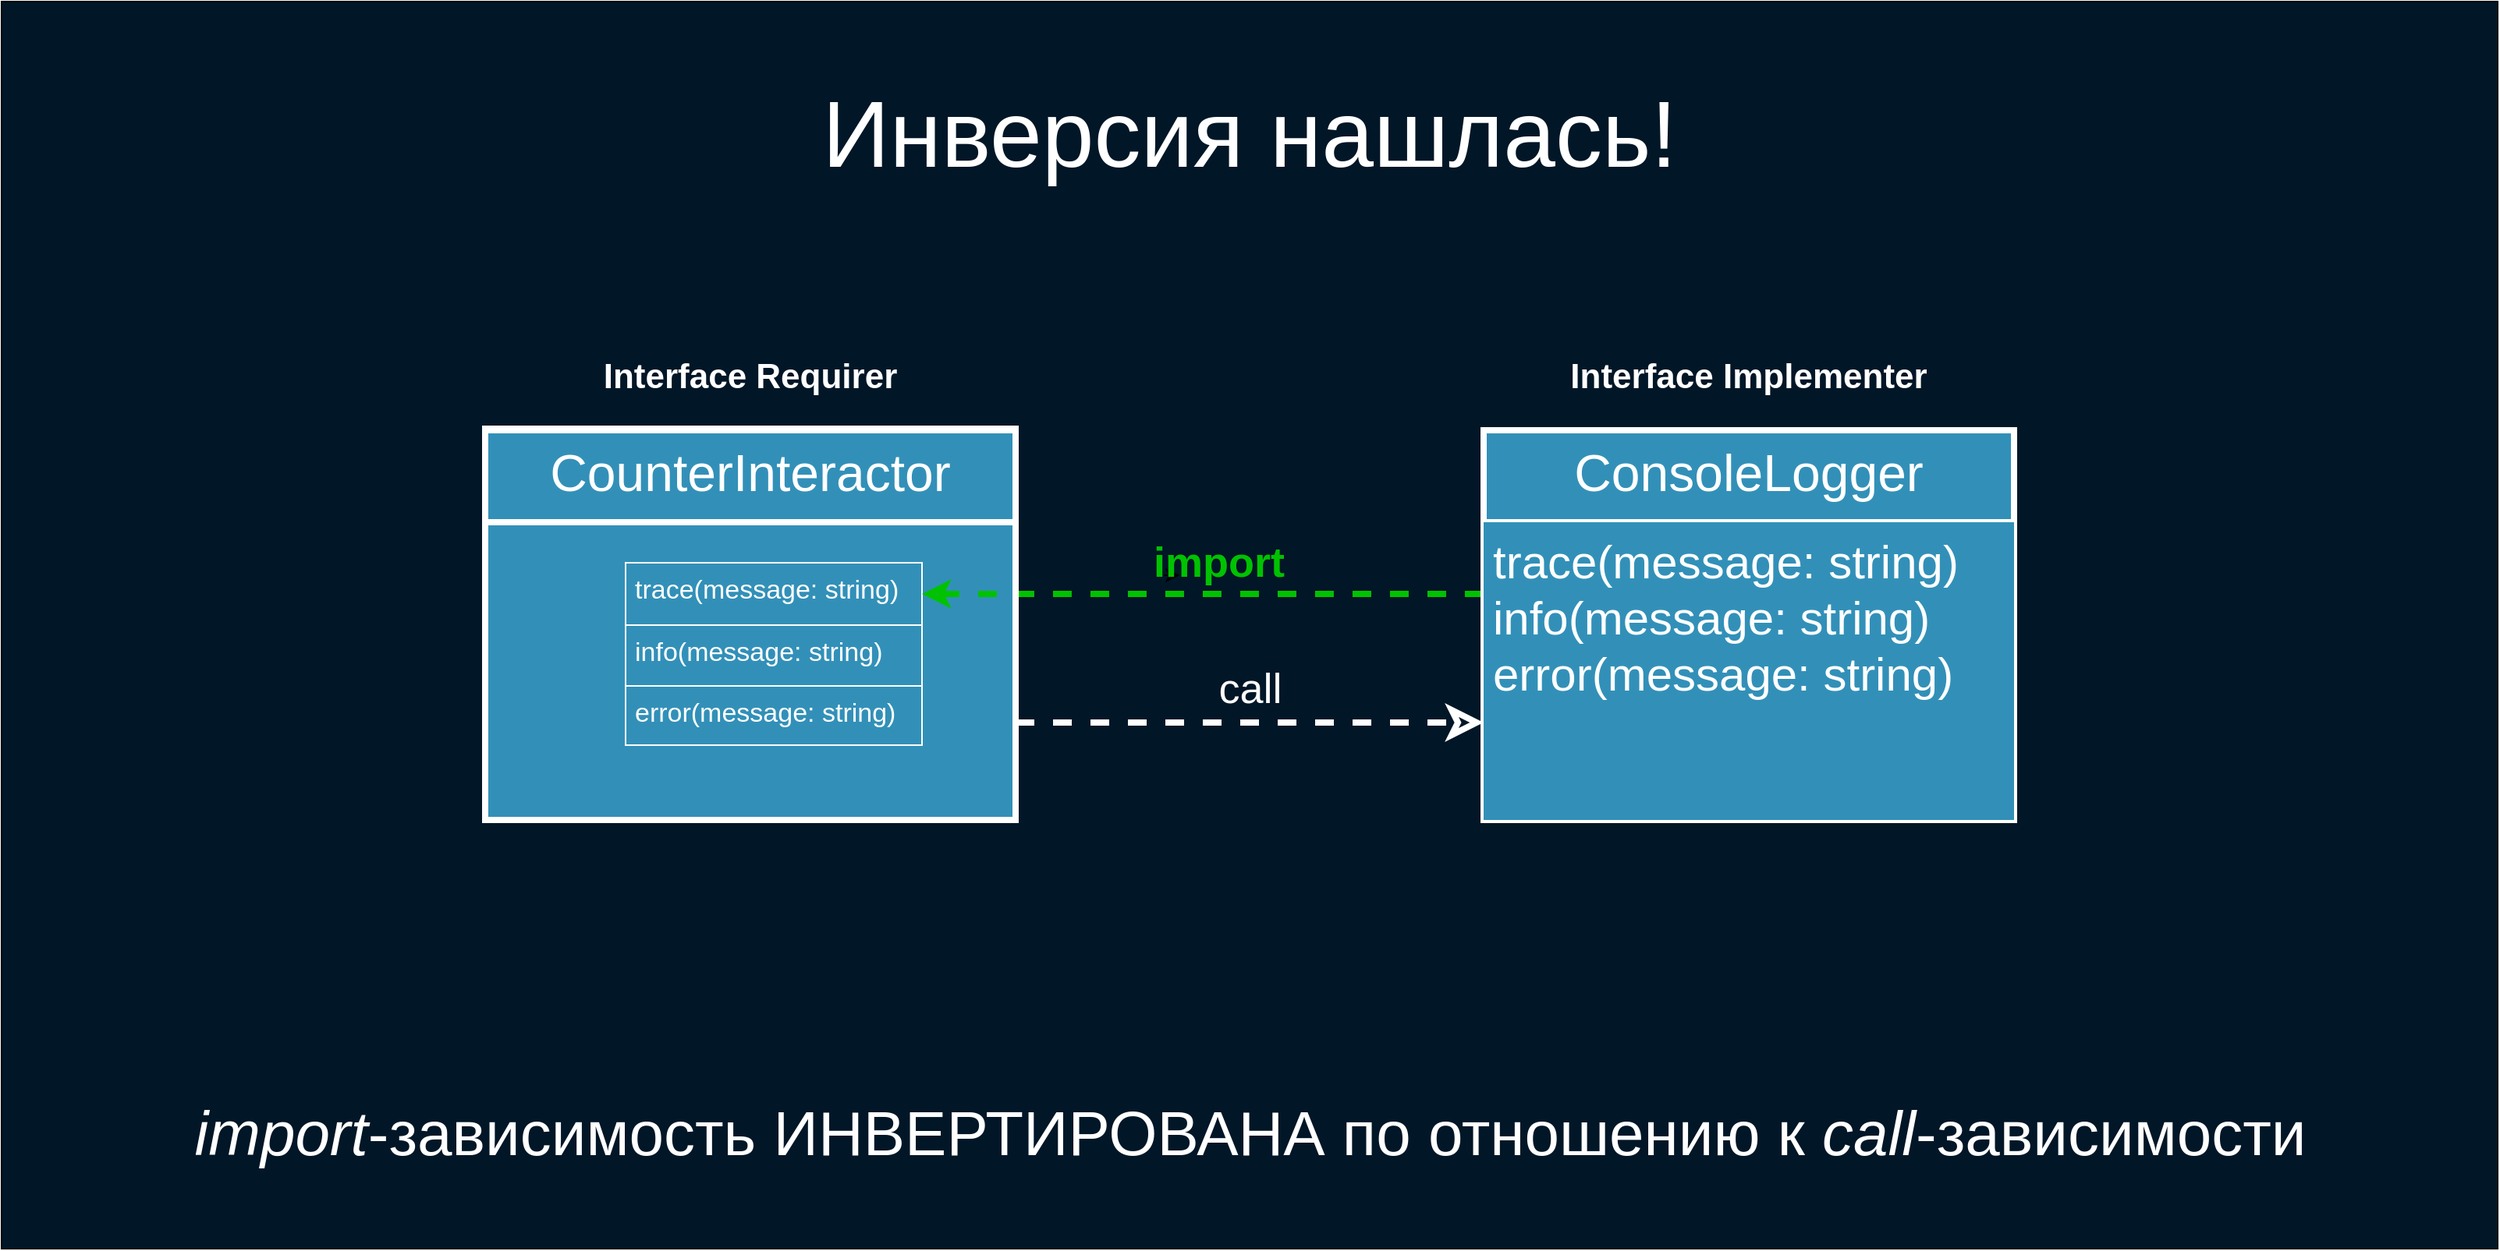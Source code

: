 <mxfile version="13.0.3" type="device"><diagram name="Page-1" id="b5b7bab2-c9e2-2cf4-8b2a-24fd1a2a6d21"><mxGraphModel dx="4154" dy="967" grid="1" gridSize="10" guides="1" tooltips="1" connect="1" arrows="1" fold="1" page="1" pageScale="1" pageWidth="827" pageHeight="1169" background="#ffffff" math="0" shadow="0"><root><mxCell id="0"/><mxCell id="1" parent="0"/><mxCell id="crDRbli0xWPwZ9U8P9Jx-28" value="" style="rounded=0;whiteSpace=wrap;html=1;fillColor=#011627;fontSize=30;fontColor=#FFFFFF;strokeColor=#000000;" parent="1" vertex="1"><mxGeometry x="-2180" y="90" width="1600" height="800" as="geometry"/></mxCell><mxCell id="cLPxnj6lvpPJeD9SZapH-14" value="" style="group" parent="1" vertex="1" connectable="0"><mxGeometry x="-1870" y="364" width="340" height="250" as="geometry"/></mxCell><mxCell id="cLPxnj6lvpPJeD9SZapH-4" value="InterfaceRequirer" style="swimlane;fontStyle=0;align=center;verticalAlign=top;childLayout=stackLayout;horizontal=1;startSize=59;horizontalStack=0;resizeParent=1;resizeParentMax=0;resizeLast=0;collapsible=1;marginBottom=0;strokeColor=#FFFFFF;strokeWidth=4;fillColor=#3290B8;fontSize=33;fontColor=#FFFFFF;labelBackgroundColor=none;" parent="cLPxnj6lvpPJeD9SZapH-14" vertex="1"><mxGeometry width="340" height="250" as="geometry"/></mxCell><mxCell id="cLPxnj6lvpPJeD9SZapH-5" value="" style="text;strokeColor=none;fillColor=#3290B8;align=left;verticalAlign=top;spacingLeft=4;spacingRight=4;overflow=hidden;rotatable=0;points=[[0,0.5],[1,0.5]];portConstraint=eastwest;fontColor=#FFFFFF;fontSize=30;labelBackgroundColor=none;" parent="cLPxnj6lvpPJeD9SZapH-4" vertex="1"><mxGeometry y="59" width="340" height="191" as="geometry"/></mxCell><mxCell id="cLPxnj6lvpPJeD9SZapH-7" value="trace(message: string)" style="text;strokeColor=#FFFFFF;fillColor=#3290B8;align=left;verticalAlign=top;spacingLeft=4;spacingRight=4;overflow=hidden;rotatable=0;points=[[0,0.5],[1,0.5]];portConstraint=eastwest;fontColor=#FFFFFF;fontSize=17;labelBackgroundColor=none;" parent="cLPxnj6lvpPJeD9SZapH-14" vertex="1"><mxGeometry x="90" y="86" width="190" height="40" as="geometry"/></mxCell><mxCell id="cLPxnj6lvpPJeD9SZapH-8" value="info(message: string)" style="text;strokeColor=#FFFFFF;fillColor=#3290B8;align=left;verticalAlign=top;spacingLeft=4;spacingRight=4;overflow=hidden;rotatable=0;points=[[0,0.5],[1,0.5]];portConstraint=eastwest;fontColor=#FFFFFF;fontSize=17;labelBackgroundColor=none;" parent="cLPxnj6lvpPJeD9SZapH-14" vertex="1"><mxGeometry x="90" y="126" width="190" height="39" as="geometry"/></mxCell><mxCell id="cLPxnj6lvpPJeD9SZapH-9" value="error(message: string)" style="text;strokeColor=#FFFFFF;fillColor=#3290B8;align=left;verticalAlign=top;spacingLeft=4;spacingRight=4;overflow=hidden;rotatable=0;points=[[0,0.5],[1,0.5]];portConstraint=eastwest;fontColor=#FFFFFF;fontSize=17;labelBackgroundColor=none;" parent="cLPxnj6lvpPJeD9SZapH-14" vertex="1"><mxGeometry x="90" y="165" width="190" height="38" as="geometry"/></mxCell><mxCell id="jOwIxk3vogOaWyEmxDxG-9" value="Инверсия нашлась!" style="text;html=1;strokeColor=none;fillColor=none;align=center;verticalAlign=middle;whiteSpace=wrap;rounded=0;fontSize=60;fontColor=#FFFFFF;" parent="1" vertex="1"><mxGeometry x="-1999.06" y="140" width="1238.13" height="70" as="geometry"/></mxCell><mxCell id="HJhdJmxSS5BMoj7pObH_-2" style="edgeStyle=orthogonalEdgeStyle;rounded=0;orthogonalLoop=1;jettySize=auto;html=1;exitX=0.5;exitY=1;exitDx=0;exitDy=0;entryX=0.553;entryY=0.974;entryDx=0;entryDy=0;entryPerimeter=0;fontSize=33;fontColor=#FFFFFF;" parent="1" edge="1"><mxGeometry relative="1" as="geometry"><mxPoint x="-1435.0" y="458" as="sourcePoint"/><mxPoint x="-1424.93" y="457.48" as="targetPoint"/></mxGeometry></mxCell><mxCell id="cLPxnj6lvpPJeD9SZapH-2" value="call" style="endArrow=classic;endSize=12;dashed=1;html=1;strokeColor=#FFFFFF;strokeWidth=4;fontSize=27;labelBackgroundColor=none;fontColor=#FFFFFF;entryX=0;entryY=0.75;entryDx=0;entryDy=0;exitX=1;exitY=0.75;exitDx=0;exitDy=0;endFill=0;fontStyle=0" parent="1" source="HJhdJmxSS5BMoj7pObH_-7" target="lnrhcF5-zrZUQGdcZG1h-1" edge="1"><mxGeometry y="23" width="160" relative="1" as="geometry"><mxPoint x="-1910" y="790" as="sourcePoint"/><mxPoint x="-1750" y="790" as="targetPoint"/><Array as="points"/><mxPoint y="1" as="offset"/></mxGeometry></mxCell><mxCell id="cLPxnj6lvpPJeD9SZapH-26" value="import" style="endArrow=none;endSize=12;dashed=1;html=1;strokeColor=#00C200;strokeWidth=4;fontSize=27;labelBackgroundColor=none;fontColor=#00C200;entryX=0;entryY=0.75;entryDx=0;entryDy=0;exitX=1;exitY=0.5;exitDx=0;exitDy=0;startArrow=classic;startFill=0;endFill=0;fontStyle=1" parent="1" source="cLPxnj6lvpPJeD9SZapH-7" edge="1"><mxGeometry x="0.056" y="20" width="160" relative="1" as="geometry"><mxPoint x="-1529.99" y="470" as="sourcePoint"/><mxPoint x="-1229.99" y="470" as="targetPoint"/><Array as="points"/><mxPoint as="offset"/></mxGeometry></mxCell><mxCell id="cLPxnj6lvpPJeD9SZapH-27" value="&lt;i&gt;import&lt;/i&gt;-зависимость ИНВЕРТИРОВАНА по отношению к &lt;i&gt;call&lt;/i&gt;-зависимости" style="text;html=1;strokeColor=none;fillColor=none;align=center;verticalAlign=middle;whiteSpace=wrap;rounded=0;fontSize=40;fontColor=#FFFFFF;fontStyle=0" parent="1" vertex="1"><mxGeometry x="-2071.24" y="780" width="1382.5" height="70" as="geometry"/></mxCell><mxCell id="cLPxnj6lvpPJeD9SZapH-28" value="Interface Requirer" style="text;align=center;fontStyle=1;verticalAlign=middle;spacingLeft=3;spacingRight=3;strokeColor=none;rotatable=0;points=[[0,0.5],[1,0.5]];portConstraint=eastwest;labelBackgroundColor=none;fillColor=none;fontSize=22;fontColor=#FFFFFF;strokeWidth=4;" parent="1" vertex="1"><mxGeometry x="-1840" y="300" width="280" height="56" as="geometry"/></mxCell><mxCell id="cLPxnj6lvpPJeD9SZapH-29" value="Interface Implementer" style="text;align=center;fontStyle=1;verticalAlign=middle;spacingLeft=3;spacingRight=3;strokeColor=none;rotatable=0;points=[[0,0.5],[1,0.5]];portConstraint=eastwest;labelBackgroundColor=none;fillColor=none;fontSize=22;fontColor=#FFFFFF;strokeWidth=4;" parent="1" vertex="1"><mxGeometry x="-1230" y="300" width="340" height="56" as="geometry"/></mxCell><mxCell id="lnrhcF5-zrZUQGdcZG1h-1" value="ConsoleLogger" style="swimlane;fontStyle=0;align=center;verticalAlign=top;childLayout=stackLayout;horizontal=1;startSize=59;horizontalStack=0;resizeParent=1;resizeParentMax=0;resizeLast=0;collapsible=1;marginBottom=0;strokeColor=#FFFFFF;strokeWidth=4;fillColor=#3290B8;fontSize=33;fontColor=#FFFFFF;labelBackgroundColor=none;" parent="1" vertex="1"><mxGeometry x="-1230" y="365" width="340" height="250" as="geometry"/></mxCell><mxCell id="lnrhcF5-zrZUQGdcZG1h-2" value="trace(message: string)&#10;info(message: string)&#10;error(message: string)" style="text;strokeColor=none;fillColor=#3290B8;align=left;verticalAlign=top;spacingLeft=4;spacingRight=4;overflow=hidden;rotatable=0;points=[[0,0.5],[1,0.5]];portConstraint=eastwest;fontColor=#FFFFFF;fontSize=30;labelBackgroundColor=none;" parent="lnrhcF5-zrZUQGdcZG1h-1" vertex="1"><mxGeometry y="59" width="340" height="191" as="geometry"/></mxCell><mxCell id="HJhdJmxSS5BMoj7pObH_-7" value="CounterInteractor" style="swimlane;fontStyle=0;align=center;verticalAlign=top;childLayout=stackLayout;horizontal=1;startSize=59;horizontalStack=0;resizeParent=1;resizeParentMax=0;resizeLast=0;collapsible=1;marginBottom=0;strokeColor=#FFFFFF;strokeWidth=4;fillColor=#3290B8;fontSize=33;fontColor=#FFFFFF;labelBackgroundColor=none;" parent="1" vertex="1"><mxGeometry x="-1870" y="365" width="340" height="250" as="geometry"/></mxCell></root></mxGraphModel></diagram></mxfile>